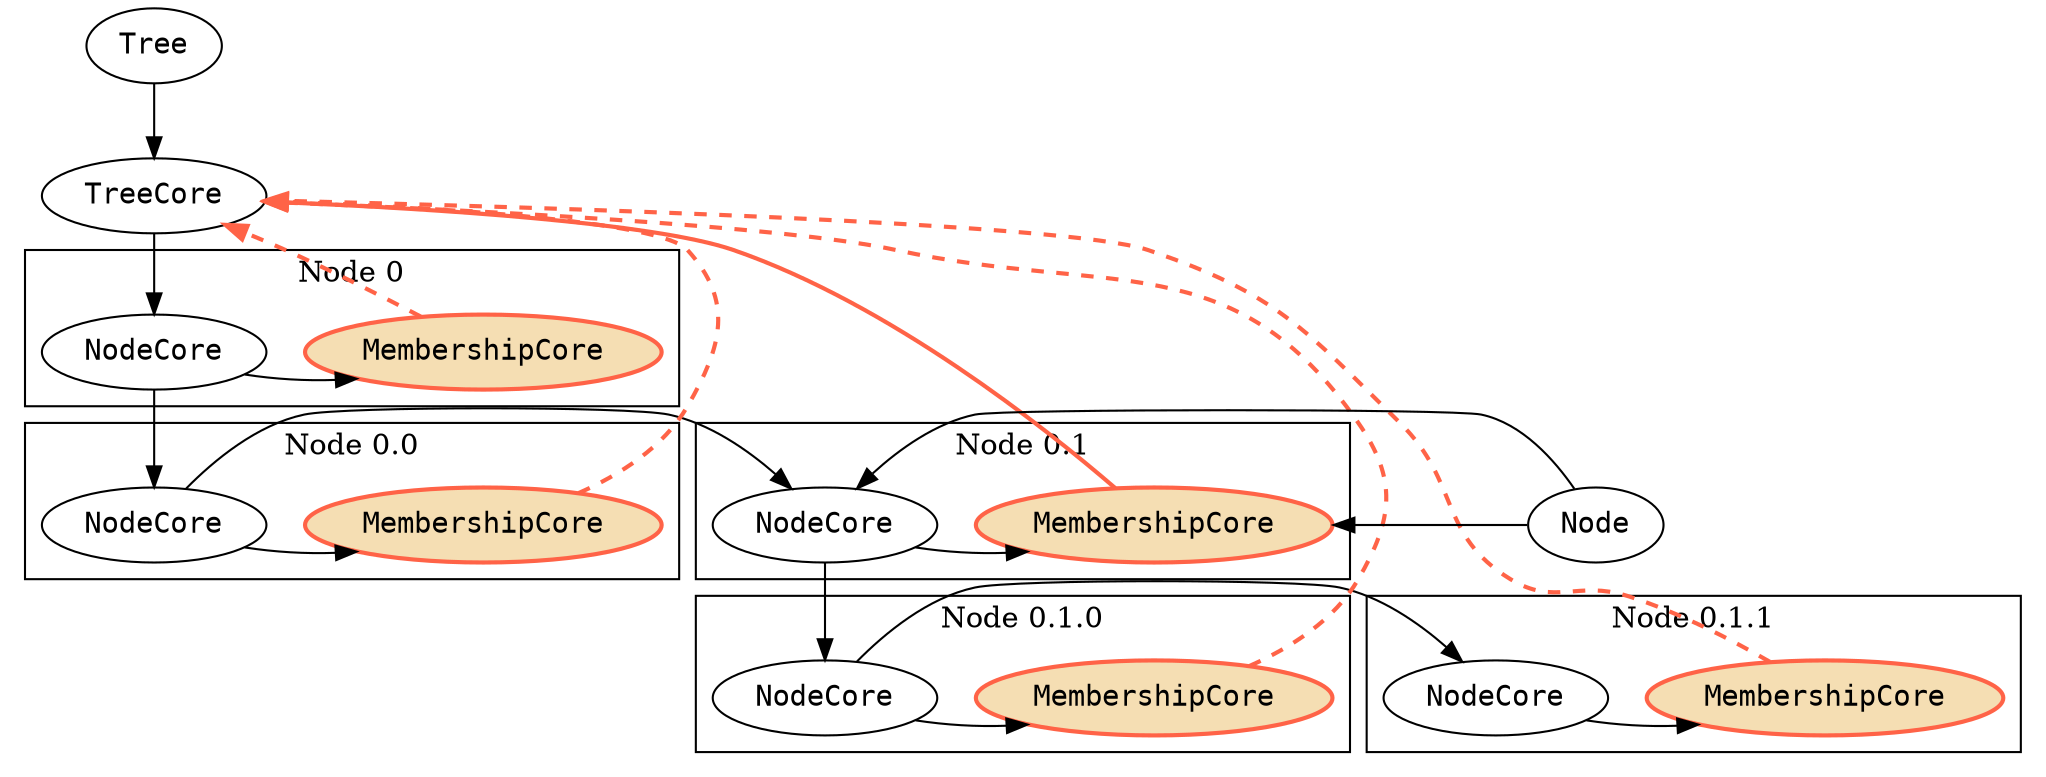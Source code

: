 ///bin/true <<//
/*
//
cd "$(dirname "$(readlink -f "$0")")"
dot -Tsvg "$0" -o "$(basename "$0" .dot)".svg
exit
*/

digraph "Internal structures" {
	newrank = true;
	node [
		fontname = monospace,
	];

	treecore0 [label="TreeCore"];
	tree0_0 [label="Tree"];
	tree0_0 -> treecore0;
	{ rank=same; tree0_0; }
	{ rank=same; treecore0; }

	subgraph cluster_node0 {
		label="Node 0";
		node0_nodecore [label="NodeCore"];
		node0_membership [label="MembershipCore", color=tomato, style="bold,filled", fillcolor=wheat];
		node0_nodecore -> node0_membership [constraint=false];
		{
			rank = same;
			node0_nodecore -> node0_membership [style=invis];
		}
	}
	node0_membership -> treecore0 [constraint=false, style="dashed,bold", color=tomato];

	subgraph cluster_node0_0 {
		label="Node 0.0";
		node0_0_nodecore [label="NodeCore"];
		node0_0_membership [label="MembershipCore", color=tomato, style="bold,filled", fillcolor=wheat];
		node0_0_nodecore -> node0_0_membership [constraint=false];
		{
			rank = same;
			node0_0_nodecore;
			node0_0_membership;
		}
	}
	node0_0_membership -> treecore0 [constraint=false, style="dashed,bold", color=tomato];

	subgraph cluster_node0_1 {
		label="Node 0.1";
		node0_1_nodecore [label="NodeCore"];
		node0_1_membership [label="MembershipCore", color=tomato, style="bold,filled", fillcolor=wheat];
		node0_1_nodecore -> node0_1_membership [constraint=false];
		{
			rank=same;
			node0_1_nodecore;
			node0_1_membership;
		}
	}
	// `style=solid` since `node0_handle` has the reference to this node.
	node0_1_membership -> treecore0 [constraint=false, style="solid,bold", color=tomato];

	subgraph cluster_node0_1_0 {
		label="Node 0.1.0";
		node0_1_0_nodecore [label="NodeCore"];
		node0_1_0_membership [label="MembershipCore", color=tomato, style="bold,filled", fillcolor=wheat];
		node0_1_0_nodecore -> node0_1_0_membership [constraint=false];
		{
			rank = same;
			node0_1_0_nodecore;
			node0_1_0_membership;
		}
	}
	node0_1_0_membership -> treecore0 [constraint=false, style="dashed,bold", color=tomato];

	subgraph cluster_node0_1_1 {
		label="Node 0.1.1";
		node0_1_1_nodecore [label="NodeCore"];
		node0_1_1_membership [label="MembershipCore", color=tomato, style="bold,filled", fillcolor=wheat];
		node0_1_1_nodecore -> node0_1_1_membership [constraint=false];
		{
			rank=same;
			node0_1_1_nodecore;
			node0_1_1_membership;
		}
	}
	node0_1_1_membership -> treecore0 [constraint=false, style="dashed,bold", color=tomato];

	treecore0 -> node0_nodecore;
	node0_nodecore -> node0_0_nodecore;
	node0_1_nodecore -> node0_1_0_nodecore;

	node0_0_nodecore -> node0_1_nodecore [constraint=false];
	node0_1_0_nodecore -> node0_1_1_nodecore [constraint=false];

	node0_handle [label="Node"];
	node0_handle -> node0_1_nodecore;
	node0_handle -> node0_1_membership;

	// Horizontal ordering.
	{
		rank=same;
		node0_nodecore -> node0_membership [style=invis];
	}
	{
		rank=same;
		node0_0_nodecore -> node0_0_membership -> node0_1_nodecore -> node0_1_membership -> node0_handle [style=invis];
	}
	{
		rank=same;
		node0_1_0_nodecore -> node0_1_0_membership -> node0_1_1_nodecore -> node0_1_1_membership [style=invis];
	}
}
